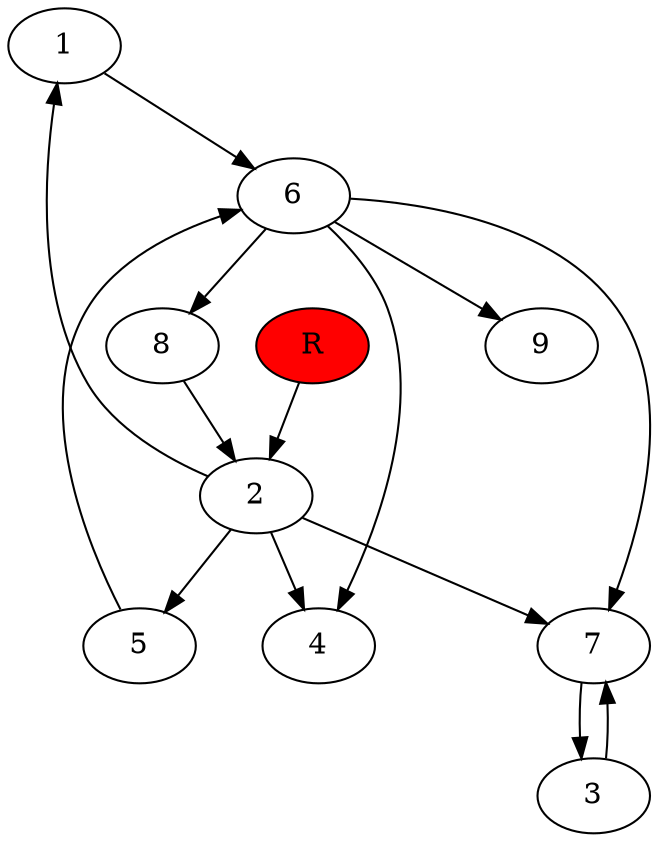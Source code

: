 digraph prb36111 {
	1
	2
	3
	4
	5
	6
	7
	8
	R [fillcolor="#ff0000" style=filled]
	1 -> 6
	2 -> 1
	2 -> 4
	2 -> 5
	2 -> 7
	3 -> 7
	5 -> 6
	6 -> 4
	6 -> 7
	6 -> 8
	6 -> 9
	7 -> 3
	8 -> 2
	R -> 2
}
